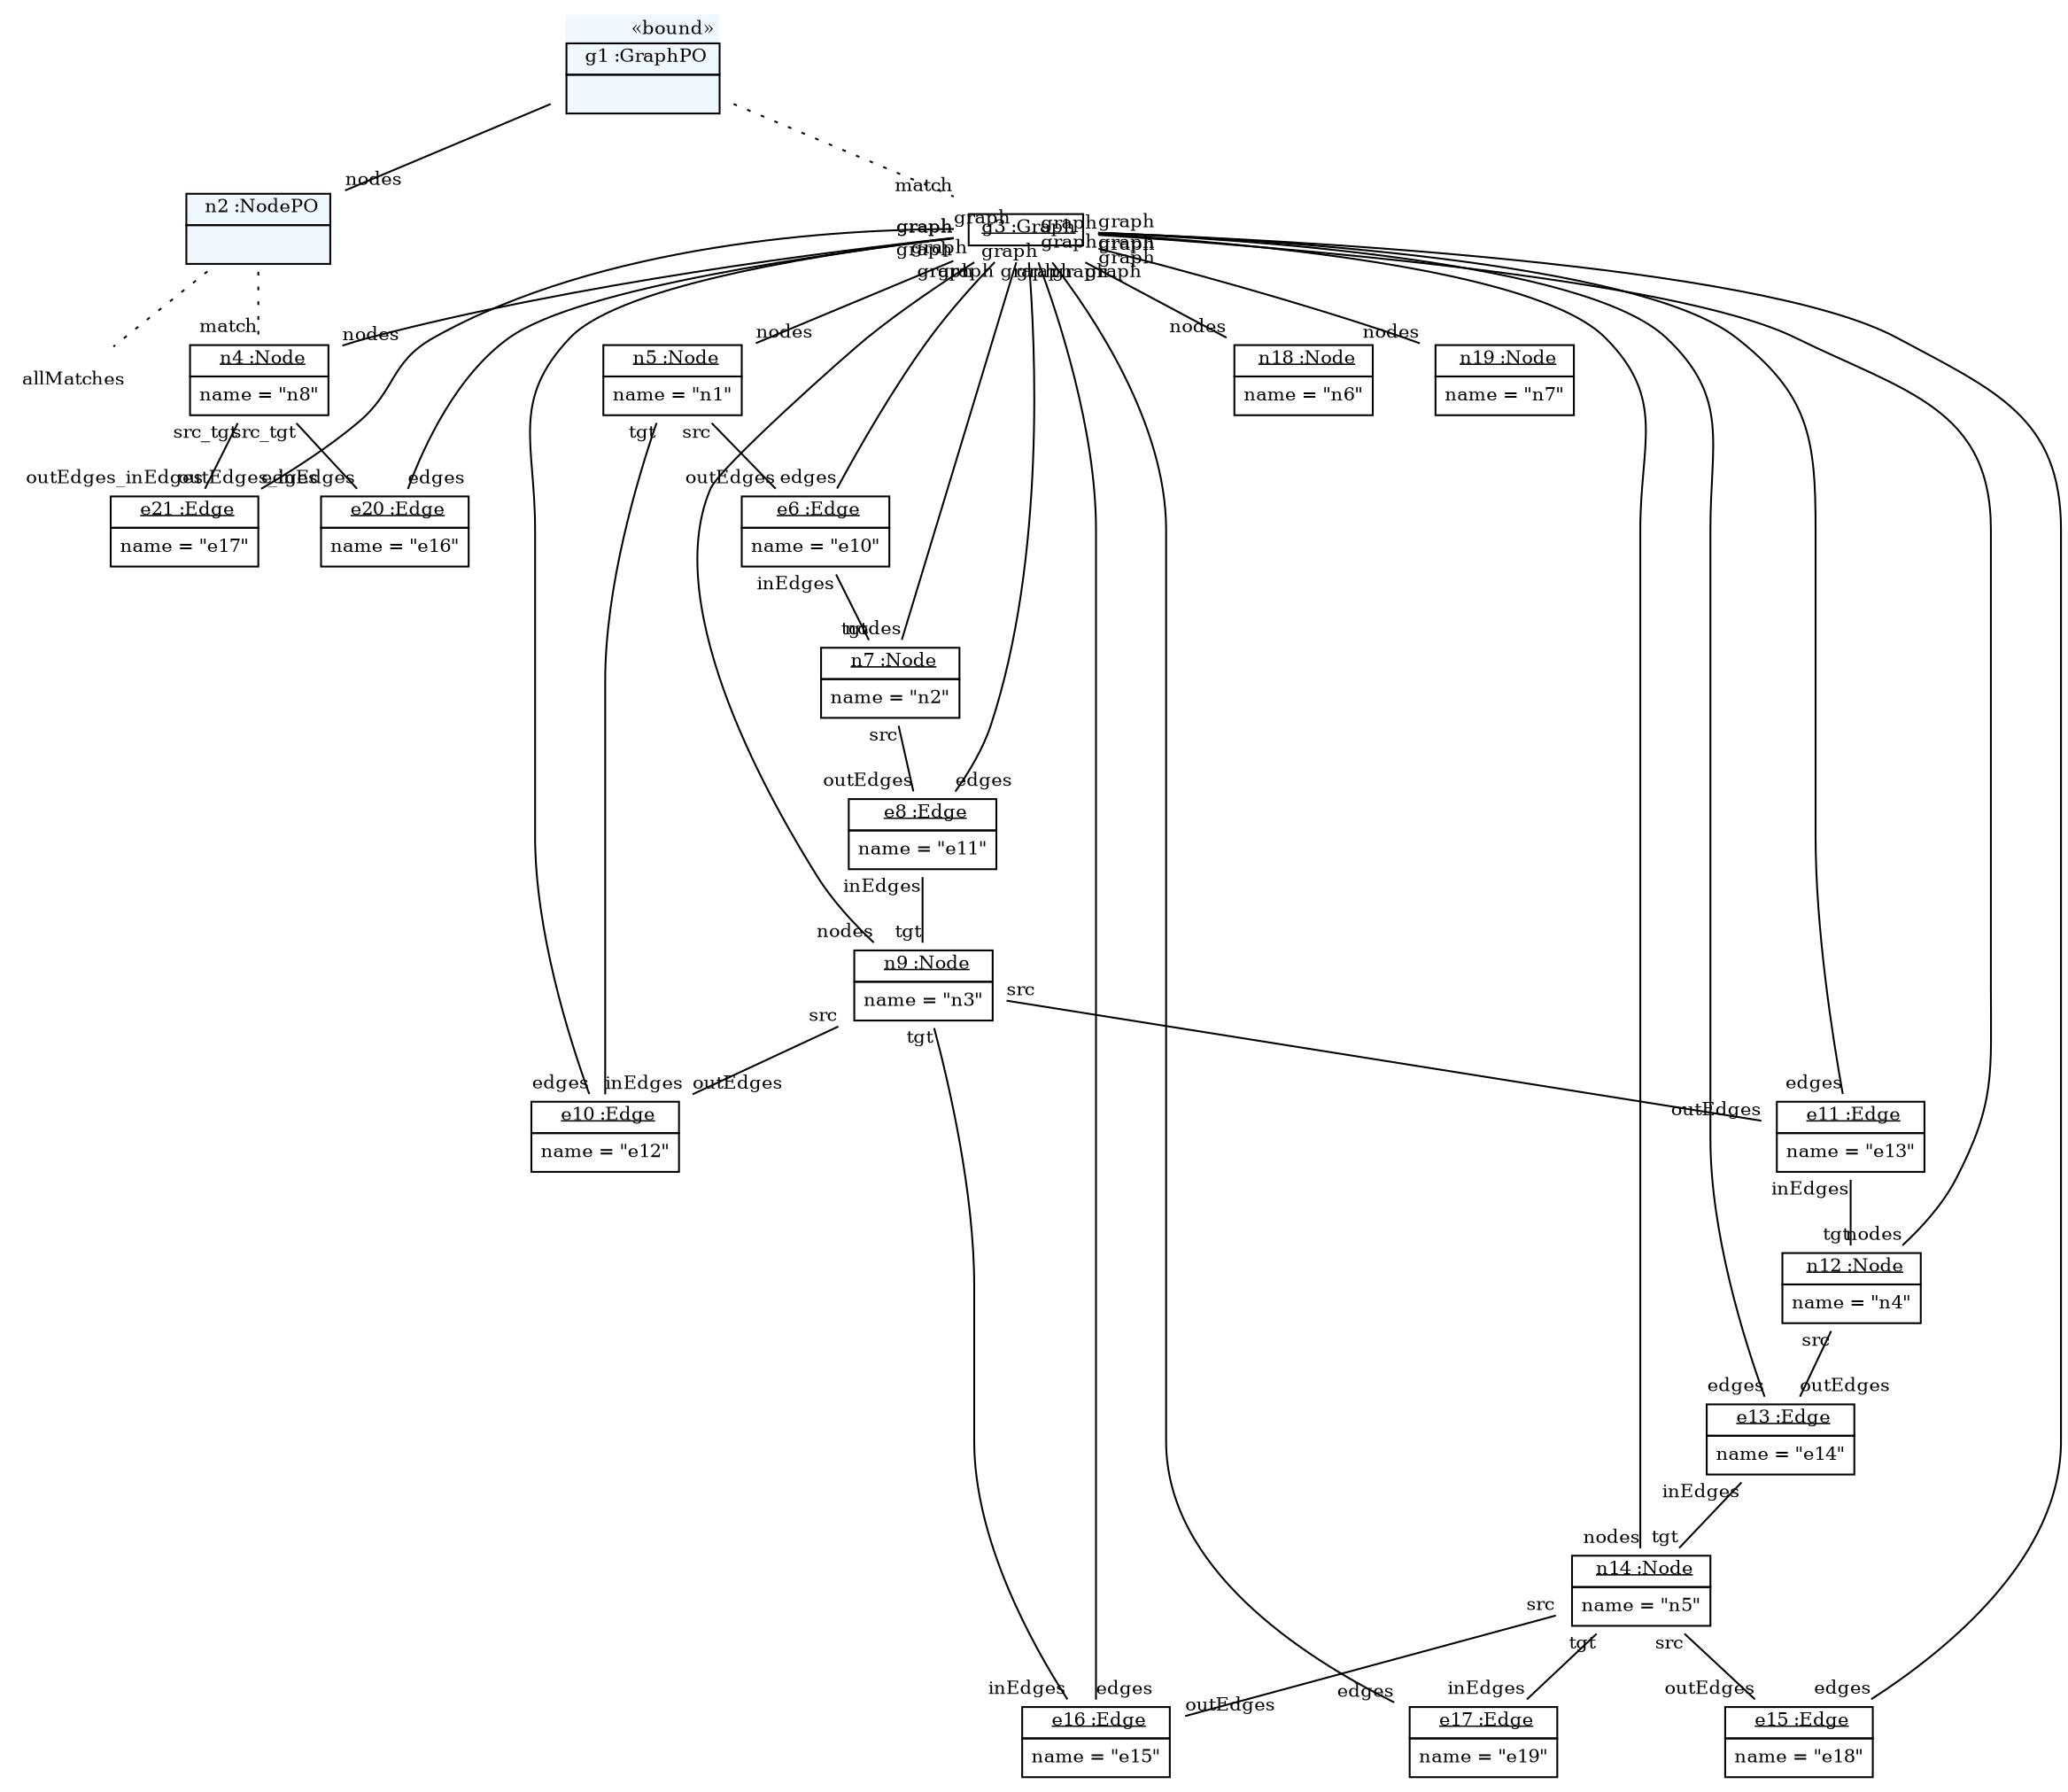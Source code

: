 graph ObjectDiagram {
   node [shape = none, fontsize = 10];
   edge [fontsize = 10];

g1 [label=<<table border='0' cellborder='1' cellspacing='0' color='black' bgcolor='aliceblue'> <tr> <td border='0' align='right'><font color='black'>&laquo;bound&raquo;</font></td></tr> <tr> <td align='center'> <font color='black'> g1 :GraphPO </font></td></tr> <tr> <td align='left'> <table border='0' cellborder='0' cellspacing='0' color='black'> <tr> <td>  </td></tr></table></td></tr></table>>];
n2 [label=<<table border='0' cellborder='1' cellspacing='0' color='black' bgcolor='aliceblue'>  <tr> <td align='center'> <font color='black'> n2 :NodePO </font></td></tr> <tr> <td align='left'> <table border='0' cellborder='0' cellspacing='0' color='black'> <tr> <td>  </td></tr></table></td></tr></table>>];
allMatches_n2 [label=allMatches];
g3 [label=<<table border='0' cellborder='1' cellspacing='0'> <tr> <td> <u>g3 :Graph</u></td></tr></table>>];
n5 [label=<<table border='0' cellborder='1' cellspacing='0'> <tr> <td> <u>n5 :Node</u></td></tr><tr><td><table border='0' cellborder='0' cellspacing='0'><tr><td>name = "n1"</td></tr></table></td></tr></table>>];
e6 [label=<<table border='0' cellborder='1' cellspacing='0'> <tr> <td> <u>e6 :Edge</u></td></tr><tr><td><table border='0' cellborder='0' cellspacing='0'><tr><td>name = "e10"</td></tr></table></td></tr></table>>];
n7 [label=<<table border='0' cellborder='1' cellspacing='0'> <tr> <td> <u>n7 :Node</u></td></tr><tr><td><table border='0' cellborder='0' cellspacing='0'><tr><td>name = "n2"</td></tr></table></td></tr></table>>];
e8 [label=<<table border='0' cellborder='1' cellspacing='0'> <tr> <td> <u>e8 :Edge</u></td></tr><tr><td><table border='0' cellborder='0' cellspacing='0'><tr><td>name = "e11"</td></tr></table></td></tr></table>>];
n9 [label=<<table border='0' cellborder='1' cellspacing='0'> <tr> <td> <u>n9 :Node</u></td></tr><tr><td><table border='0' cellborder='0' cellspacing='0'><tr><td>name = "n3"</td></tr></table></td></tr></table>>];
e10 [label=<<table border='0' cellborder='1' cellspacing='0'> <tr> <td> <u>e10 :Edge</u></td></tr><tr><td><table border='0' cellborder='0' cellspacing='0'><tr><td>name = "e12"</td></tr></table></td></tr></table>>];
e11 [label=<<table border='0' cellborder='1' cellspacing='0'> <tr> <td> <u>e11 :Edge</u></td></tr><tr><td><table border='0' cellborder='0' cellspacing='0'><tr><td>name = "e13"</td></tr></table></td></tr></table>>];
n12 [label=<<table border='0' cellborder='1' cellspacing='0'> <tr> <td> <u>n12 :Node</u></td></tr><tr><td><table border='0' cellborder='0' cellspacing='0'><tr><td>name = "n4"</td></tr></table></td></tr></table>>];
e13 [label=<<table border='0' cellborder='1' cellspacing='0'> <tr> <td> <u>e13 :Edge</u></td></tr><tr><td><table border='0' cellborder='0' cellspacing='0'><tr><td>name = "e14"</td></tr></table></td></tr></table>>];
n14 [label=<<table border='0' cellborder='1' cellspacing='0'> <tr> <td> <u>n14 :Node</u></td></tr><tr><td><table border='0' cellborder='0' cellspacing='0'><tr><td>name = "n5"</td></tr></table></td></tr></table>>];
e15 [label=<<table border='0' cellborder='1' cellspacing='0'> <tr> <td> <u>e15 :Edge</u></td></tr><tr><td><table border='0' cellborder='0' cellspacing='0'><tr><td>name = "e18"</td></tr></table></td></tr></table>>];
e16 [label=<<table border='0' cellborder='1' cellspacing='0'> <tr> <td> <u>e16 :Edge</u></td></tr><tr><td><table border='0' cellborder='0' cellspacing='0'><tr><td>name = "e15"</td></tr></table></td></tr></table>>];
e17 [label=<<table border='0' cellborder='1' cellspacing='0'> <tr> <td> <u>e17 :Edge</u></td></tr><tr><td><table border='0' cellborder='0' cellspacing='0'><tr><td>name = "e19"</td></tr></table></td></tr></table>>];
n18 [label=<<table border='0' cellborder='1' cellspacing='0'> <tr> <td> <u>n18 :Node</u></td></tr><tr><td><table border='0' cellborder='0' cellspacing='0'><tr><td>name = "n6"</td></tr></table></td></tr></table>>];
n19 [label=<<table border='0' cellborder='1' cellspacing='0'> <tr> <td> <u>n19 :Node</u></td></tr><tr><td><table border='0' cellborder='0' cellspacing='0'><tr><td>name = "n7"</td></tr></table></td></tr></table>>];
n4 [label=<<table border='0' cellborder='1' cellspacing='0'> <tr> <td> <u>n4 :Node</u></td></tr><tr><td><table border='0' cellborder='0' cellspacing='0'><tr><td>name = "n8"</td></tr></table></td></tr></table>>];
e20 [label=<<table border='0' cellborder='1' cellspacing='0'> <tr> <td> <u>e20 :Edge</u></td></tr><tr><td><table border='0' cellborder='0' cellspacing='0'><tr><td>name = "e16"</td></tr></table></td></tr></table>>];
e21 [label=<<table border='0' cellborder='1' cellspacing='0'> <tr> <td> <u>e21 :Edge</u></td></tr><tr><td><table border='0' cellborder='0' cellspacing='0'><tr><td>name = "e17"</td></tr></table></td></tr></table>>];

g1 -- g3 [headlabel = "match" style="dotted" color="black" fontcolor="black"];
n2 -- allMatches_n2 [style="dotted"];
n2 -- n4 [headlabel = "match" style="dotted" color="black" fontcolor="black"];
g1 -- n2 [headlabel = "nodes" taillabel = "" color="black" fontcolor="black"];
e11 -- n12 [headlabel = "tgt" taillabel = "inEdges"];
e13 -- n14 [headlabel = "tgt" taillabel = "inEdges"];
e6 -- n7 [headlabel = "tgt" taillabel = "inEdges"];
e8 -- n9 [headlabel = "tgt" taillabel = "inEdges"];
g3 -- e10 [headlabel = "edges" taillabel = "graph"];
g3 -- e11 [headlabel = "edges" taillabel = "graph"];
g3 -- e13 [headlabel = "edges" taillabel = "graph"];
g3 -- e15 [headlabel = "edges" taillabel = "graph"];
g3 -- e16 [headlabel = "edges" taillabel = "graph"];
g3 -- e17 [headlabel = "edges" taillabel = "graph"];
g3 -- e20 [headlabel = "edges" taillabel = "graph"];
g3 -- e21 [headlabel = "edges" taillabel = "graph"];
g3 -- e6 [headlabel = "edges" taillabel = "graph"];
g3 -- e8 [headlabel = "edges" taillabel = "graph"];
g3 -- n12 [headlabel = "nodes" taillabel = "graph"];
g3 -- n14 [headlabel = "nodes" taillabel = "graph"];
g3 -- n18 [headlabel = "nodes" taillabel = "graph"];
g3 -- n19 [headlabel = "nodes" taillabel = "graph"];
g3 -- n4 [headlabel = "nodes" taillabel = "graph"];
g3 -- n5 [headlabel = "nodes" taillabel = "graph"];
g3 -- n7 [headlabel = "nodes" taillabel = "graph"];
g3 -- n9 [headlabel = "nodes" taillabel = "graph"];
n12 -- e13 [headlabel = "outEdges" taillabel = "src"];
n14 -- e15 [headlabel = "outEdges" taillabel = "src"];
n14 -- e16 [headlabel = "outEdges" taillabel = "src"];
n14 -- e17 [headlabel = "inEdges" taillabel = "tgt"];
n4 -- e20 [headlabel = "outEdges_inEdges" taillabel = "src_tgt"];
n4 -- e21 [headlabel = "outEdges_inEdges" taillabel = "src_tgt"];
n5 -- e10 [headlabel = "inEdges" taillabel = "tgt"];
n5 -- e6 [headlabel = "outEdges" taillabel = "src"];
n7 -- e8 [headlabel = "outEdges" taillabel = "src"];
n9 -- e10 [headlabel = "outEdges" taillabel = "src"];
n9 -- e11 [headlabel = "outEdges" taillabel = "src"];
n9 -- e16 [headlabel = "inEdges" taillabel = "tgt"];
}
